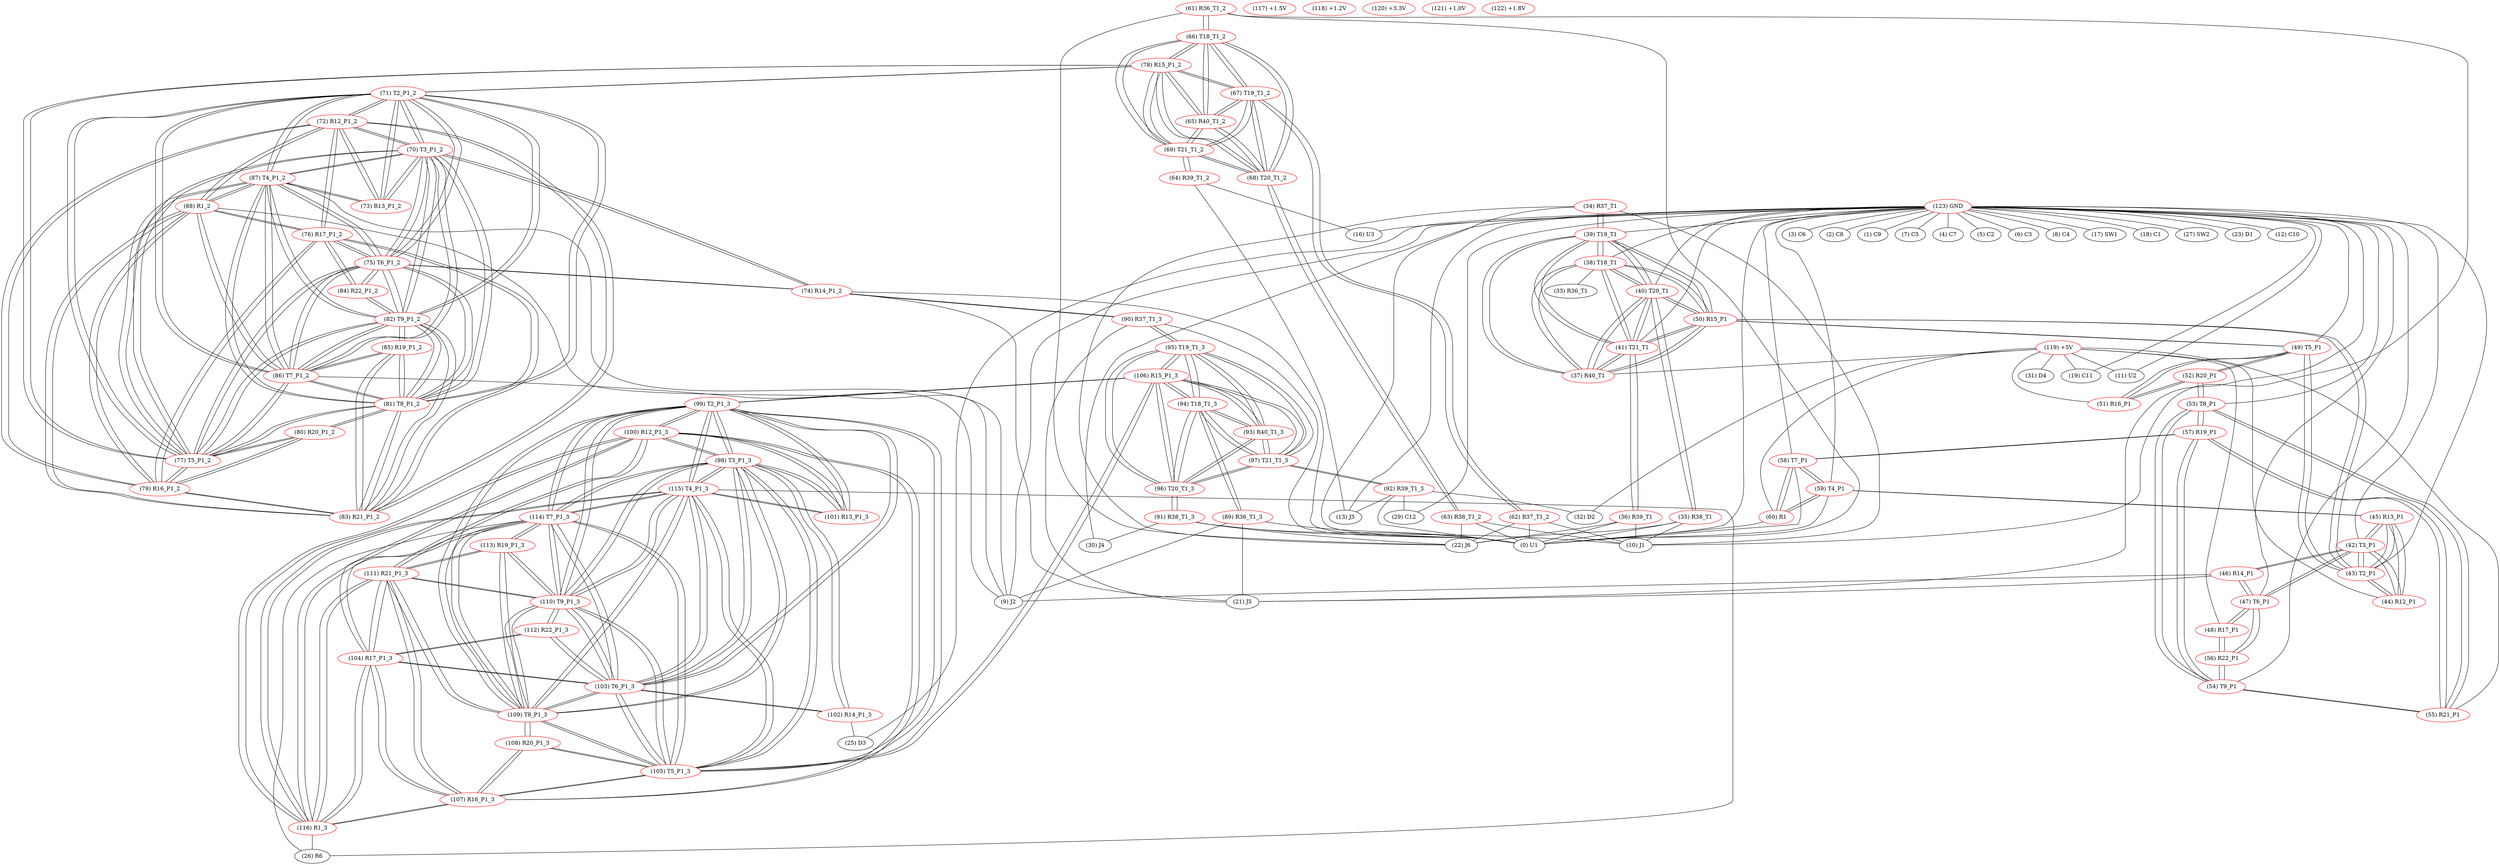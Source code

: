 graph {
	34 [label="(34) R37_T1" color=red]
	0 [label="(0) U1"]
	22 [label="(22) J6"]
	10 [label="(10) J1"]
	39 [label="(39) T19_T1"]
	35 [label="(35) R38_T1" color=red]
	10 [label="(10) J1"]
	22 [label="(22) J6"]
	0 [label="(0) U1"]
	40 [label="(40) T20_T1"]
	36 [label="(36) R39_T1" color=red]
	22 [label="(22) J6"]
	0 [label="(0) U1"]
	10 [label="(10) J1"]
	41 [label="(41) T21_T1"]
	37 [label="(37) R40_T1" color=red]
	50 [label="(50) R15_P1"]
	38 [label="(38) T18_T1"]
	41 [label="(41) T21_T1"]
	40 [label="(40) T20_T1"]
	39 [label="(39) T19_T1"]
	38 [label="(38) T18_T1" color=red]
	33 [label="(33) R36_T1"]
	50 [label="(50) R15_P1"]
	41 [label="(41) T21_T1"]
	40 [label="(40) T20_T1"]
	39 [label="(39) T19_T1"]
	37 [label="(37) R40_T1"]
	39 [label="(39) T19_T1" color=red]
	34 [label="(34) R37_T1"]
	50 [label="(50) R15_P1"]
	38 [label="(38) T18_T1"]
	41 [label="(41) T21_T1"]
	40 [label="(40) T20_T1"]
	37 [label="(37) R40_T1"]
	40 [label="(40) T20_T1" color=red]
	35 [label="(35) R38_T1"]
	50 [label="(50) R15_P1"]
	38 [label="(38) T18_T1"]
	41 [label="(41) T21_T1"]
	39 [label="(39) T19_T1"]
	37 [label="(37) R40_T1"]
	41 [label="(41) T21_T1" color=red]
	36 [label="(36) R39_T1"]
	50 [label="(50) R15_P1"]
	38 [label="(38) T18_T1"]
	40 [label="(40) T20_T1"]
	39 [label="(39) T19_T1"]
	37 [label="(37) R40_T1"]
	42 [label="(42) T3_P1" color=red]
	46 [label="(46) R14_P1"]
	47 [label="(47) T6_P1"]
	45 [label="(45) R13_P1"]
	44 [label="(44) R12_P1"]
	43 [label="(43) T2_P1"]
	43 [label="(43) T2_P1" color=red]
	45 [label="(45) R13_P1"]
	42 [label="(42) T3_P1"]
	44 [label="(44) R12_P1"]
	49 [label="(49) T5_P1"]
	50 [label="(50) R15_P1"]
	44 [label="(44) R12_P1" color=red]
	45 [label="(45) R13_P1"]
	42 [label="(42) T3_P1"]
	43 [label="(43) T2_P1"]
	45 [label="(45) R13_P1" color=red]
	59 [label="(59) T4_P1"]
	42 [label="(42) T3_P1"]
	44 [label="(44) R12_P1"]
	43 [label="(43) T2_P1"]
	46 [label="(46) R14_P1" color=red]
	21 [label="(21) J5"]
	9 [label="(9) J2"]
	42 [label="(42) T3_P1"]
	47 [label="(47) T6_P1"]
	47 [label="(47) T6_P1" color=red]
	46 [label="(46) R14_P1"]
	42 [label="(42) T3_P1"]
	56 [label="(56) R22_P1"]
	48 [label="(48) R17_P1"]
	48 [label="(48) R17_P1" color=red]
	56 [label="(56) R22_P1"]
	47 [label="(47) T6_P1"]
	49 [label="(49) T5_P1" color=red]
	43 [label="(43) T2_P1"]
	50 [label="(50) R15_P1"]
	51 [label="(51) R16_P1"]
	52 [label="(52) R20_P1"]
	50 [label="(50) R15_P1" color=red]
	38 [label="(38) T18_T1"]
	41 [label="(41) T21_T1"]
	40 [label="(40) T20_T1"]
	39 [label="(39) T19_T1"]
	37 [label="(37) R40_T1"]
	43 [label="(43) T2_P1"]
	49 [label="(49) T5_P1"]
	51 [label="(51) R16_P1" color=red]
	49 [label="(49) T5_P1"]
	52 [label="(52) R20_P1"]
	52 [label="(52) R20_P1" color=red]
	53 [label="(53) T8_P1"]
	51 [label="(51) R16_P1"]
	49 [label="(49) T5_P1"]
	53 [label="(53) T8_P1" color=red]
	54 [label="(54) T9_P1"]
	55 [label="(55) R21_P1"]
	57 [label="(57) R19_P1"]
	52 [label="(52) R20_P1"]
	54 [label="(54) T9_P1" color=red]
	56 [label="(56) R22_P1"]
	55 [label="(55) R21_P1"]
	53 [label="(53) T8_P1"]
	57 [label="(57) R19_P1"]
	55 [label="(55) R21_P1" color=red]
	54 [label="(54) T9_P1"]
	53 [label="(53) T8_P1"]
	57 [label="(57) R19_P1"]
	56 [label="(56) R22_P1" color=red]
	54 [label="(54) T9_P1"]
	47 [label="(47) T6_P1"]
	48 [label="(48) R17_P1"]
	57 [label="(57) R19_P1" color=red]
	54 [label="(54) T9_P1"]
	55 [label="(55) R21_P1"]
	53 [label="(53) T8_P1"]
	58 [label="(58) T7_P1"]
	58 [label="(58) T7_P1" color=red]
	60 [label="(60) R1"]
	59 [label="(59) T4_P1"]
	0 [label="(0) U1"]
	57 [label="(57) R19_P1"]
	59 [label="(59) T4_P1" color=red]
	45 [label="(45) R13_P1"]
	60 [label="(60) R1"]
	58 [label="(58) T7_P1"]
	0 [label="(0) U1"]
	60 [label="(60) R1" color=red]
	59 [label="(59) T4_P1"]
	58 [label="(58) T7_P1"]
	0 [label="(0) U1"]
	61 [label="(61) R36_T1_2" color=red]
	10 [label="(10) J1"]
	22 [label="(22) J6"]
	0 [label="(0) U1"]
	66 [label="(66) T18_T1_2"]
	62 [label="(62) R37_T1_2" color=red]
	22 [label="(22) J6"]
	10 [label="(10) J1"]
	0 [label="(0) U1"]
	67 [label="(67) T19_T1_2"]
	63 [label="(63) R38_T1_2" color=red]
	0 [label="(0) U1"]
	22 [label="(22) J6"]
	10 [label="(10) J1"]
	68 [label="(68) T20_T1_2"]
	64 [label="(64) R39_T1_2" color=red]
	13 [label="(13) J3"]
	16 [label="(16) U3"]
	69 [label="(69) T21_T1_2"]
	65 [label="(65) R40_T1_2" color=red]
	78 [label="(78) R15_P1_2"]
	66 [label="(66) T18_T1_2"]
	69 [label="(69) T21_T1_2"]
	68 [label="(68) T20_T1_2"]
	67 [label="(67) T19_T1_2"]
	66 [label="(66) T18_T1_2" color=red]
	68 [label="(68) T20_T1_2"]
	67 [label="(67) T19_T1_2"]
	69 [label="(69) T21_T1_2"]
	61 [label="(61) R36_T1_2"]
	78 [label="(78) R15_P1_2"]
	65 [label="(65) R40_T1_2"]
	67 [label="(67) T19_T1_2" color=red]
	68 [label="(68) T20_T1_2"]
	66 [label="(66) T18_T1_2"]
	69 [label="(69) T21_T1_2"]
	62 [label="(62) R37_T1_2"]
	78 [label="(78) R15_P1_2"]
	65 [label="(65) R40_T1_2"]
	68 [label="(68) T20_T1_2" color=red]
	67 [label="(67) T19_T1_2"]
	66 [label="(66) T18_T1_2"]
	69 [label="(69) T21_T1_2"]
	63 [label="(63) R38_T1_2"]
	78 [label="(78) R15_P1_2"]
	65 [label="(65) R40_T1_2"]
	69 [label="(69) T21_T1_2" color=red]
	68 [label="(68) T20_T1_2"]
	67 [label="(67) T19_T1_2"]
	66 [label="(66) T18_T1_2"]
	64 [label="(64) R39_T1_2"]
	78 [label="(78) R15_P1_2"]
	65 [label="(65) R40_T1_2"]
	70 [label="(70) T3_P1_2" color=red]
	87 [label="(87) T4_P1_2"]
	86 [label="(86) T7_P1_2"]
	77 [label="(77) T5_P1_2"]
	82 [label="(82) T9_P1_2"]
	81 [label="(81) T8_P1_2"]
	75 [label="(75) T6_P1_2"]
	71 [label="(71) T2_P1_2"]
	74 [label="(74) R14_P1_2"]
	73 [label="(73) R13_P1_2"]
	72 [label="(72) R12_P1_2"]
	71 [label="(71) T2_P1_2" color=red]
	70 [label="(70) T3_P1_2"]
	87 [label="(87) T4_P1_2"]
	86 [label="(86) T7_P1_2"]
	77 [label="(77) T5_P1_2"]
	82 [label="(82) T9_P1_2"]
	81 [label="(81) T8_P1_2"]
	75 [label="(75) T6_P1_2"]
	73 [label="(73) R13_P1_2"]
	72 [label="(72) R12_P1_2"]
	78 [label="(78) R15_P1_2"]
	72 [label="(72) R12_P1_2" color=red]
	83 [label="(83) R21_P1_2"]
	79 [label="(79) R16_P1_2"]
	76 [label="(76) R17_P1_2"]
	88 [label="(88) R1_2"]
	73 [label="(73) R13_P1_2"]
	70 [label="(70) T3_P1_2"]
	71 [label="(71) T2_P1_2"]
	73 [label="(73) R13_P1_2" color=red]
	87 [label="(87) T4_P1_2"]
	70 [label="(70) T3_P1_2"]
	72 [label="(72) R12_P1_2"]
	71 [label="(71) T2_P1_2"]
	74 [label="(74) R14_P1_2" color=red]
	21 [label="(21) J5"]
	0 [label="(0) U1"]
	90 [label="(90) R37_T1_3"]
	70 [label="(70) T3_P1_2"]
	75 [label="(75) T6_P1_2"]
	75 [label="(75) T6_P1_2" color=red]
	70 [label="(70) T3_P1_2"]
	87 [label="(87) T4_P1_2"]
	86 [label="(86) T7_P1_2"]
	77 [label="(77) T5_P1_2"]
	82 [label="(82) T9_P1_2"]
	81 [label="(81) T8_P1_2"]
	71 [label="(71) T2_P1_2"]
	74 [label="(74) R14_P1_2"]
	84 [label="(84) R22_P1_2"]
	76 [label="(76) R17_P1_2"]
	76 [label="(76) R17_P1_2" color=red]
	83 [label="(83) R21_P1_2"]
	79 [label="(79) R16_P1_2"]
	72 [label="(72) R12_P1_2"]
	88 [label="(88) R1_2"]
	84 [label="(84) R22_P1_2"]
	75 [label="(75) T6_P1_2"]
	77 [label="(77) T5_P1_2" color=red]
	70 [label="(70) T3_P1_2"]
	87 [label="(87) T4_P1_2"]
	86 [label="(86) T7_P1_2"]
	82 [label="(82) T9_P1_2"]
	81 [label="(81) T8_P1_2"]
	75 [label="(75) T6_P1_2"]
	71 [label="(71) T2_P1_2"]
	78 [label="(78) R15_P1_2"]
	79 [label="(79) R16_P1_2"]
	80 [label="(80) R20_P1_2"]
	78 [label="(78) R15_P1_2" color=red]
	66 [label="(66) T18_T1_2"]
	69 [label="(69) T21_T1_2"]
	68 [label="(68) T20_T1_2"]
	67 [label="(67) T19_T1_2"]
	65 [label="(65) R40_T1_2"]
	71 [label="(71) T2_P1_2"]
	77 [label="(77) T5_P1_2"]
	79 [label="(79) R16_P1_2" color=red]
	83 [label="(83) R21_P1_2"]
	72 [label="(72) R12_P1_2"]
	76 [label="(76) R17_P1_2"]
	88 [label="(88) R1_2"]
	77 [label="(77) T5_P1_2"]
	80 [label="(80) R20_P1_2"]
	80 [label="(80) R20_P1_2" color=red]
	81 [label="(81) T8_P1_2"]
	79 [label="(79) R16_P1_2"]
	77 [label="(77) T5_P1_2"]
	81 [label="(81) T8_P1_2" color=red]
	70 [label="(70) T3_P1_2"]
	87 [label="(87) T4_P1_2"]
	86 [label="(86) T7_P1_2"]
	77 [label="(77) T5_P1_2"]
	82 [label="(82) T9_P1_2"]
	75 [label="(75) T6_P1_2"]
	71 [label="(71) T2_P1_2"]
	83 [label="(83) R21_P1_2"]
	85 [label="(85) R19_P1_2"]
	80 [label="(80) R20_P1_2"]
	82 [label="(82) T9_P1_2" color=red]
	84 [label="(84) R22_P1_2"]
	70 [label="(70) T3_P1_2"]
	87 [label="(87) T4_P1_2"]
	86 [label="(86) T7_P1_2"]
	77 [label="(77) T5_P1_2"]
	81 [label="(81) T8_P1_2"]
	75 [label="(75) T6_P1_2"]
	71 [label="(71) T2_P1_2"]
	83 [label="(83) R21_P1_2"]
	85 [label="(85) R19_P1_2"]
	83 [label="(83) R21_P1_2" color=red]
	79 [label="(79) R16_P1_2"]
	72 [label="(72) R12_P1_2"]
	76 [label="(76) R17_P1_2"]
	88 [label="(88) R1_2"]
	82 [label="(82) T9_P1_2"]
	81 [label="(81) T8_P1_2"]
	85 [label="(85) R19_P1_2"]
	84 [label="(84) R22_P1_2" color=red]
	82 [label="(82) T9_P1_2"]
	75 [label="(75) T6_P1_2"]
	76 [label="(76) R17_P1_2"]
	85 [label="(85) R19_P1_2" color=red]
	82 [label="(82) T9_P1_2"]
	83 [label="(83) R21_P1_2"]
	81 [label="(81) T8_P1_2"]
	86 [label="(86) T7_P1_2"]
	86 [label="(86) T7_P1_2" color=red]
	70 [label="(70) T3_P1_2"]
	87 [label="(87) T4_P1_2"]
	77 [label="(77) T5_P1_2"]
	82 [label="(82) T9_P1_2"]
	81 [label="(81) T8_P1_2"]
	75 [label="(75) T6_P1_2"]
	71 [label="(71) T2_P1_2"]
	88 [label="(88) R1_2"]
	9 [label="(9) J2"]
	85 [label="(85) R19_P1_2"]
	87 [label="(87) T4_P1_2" color=red]
	70 [label="(70) T3_P1_2"]
	86 [label="(86) T7_P1_2"]
	77 [label="(77) T5_P1_2"]
	82 [label="(82) T9_P1_2"]
	81 [label="(81) T8_P1_2"]
	75 [label="(75) T6_P1_2"]
	71 [label="(71) T2_P1_2"]
	73 [label="(73) R13_P1_2"]
	88 [label="(88) R1_2"]
	9 [label="(9) J2"]
	88 [label="(88) R1_2" color=red]
	87 [label="(87) T4_P1_2"]
	86 [label="(86) T7_P1_2"]
	9 [label="(9) J2"]
	83 [label="(83) R21_P1_2"]
	79 [label="(79) R16_P1_2"]
	72 [label="(72) R12_P1_2"]
	76 [label="(76) R17_P1_2"]
	89 [label="(89) R36_T1_3" color=red]
	9 [label="(9) J2"]
	21 [label="(21) J5"]
	0 [label="(0) U1"]
	94 [label="(94) T18_T1_3"]
	90 [label="(90) R37_T1_3" color=red]
	74 [label="(74) R14_P1_2"]
	21 [label="(21) J5"]
	0 [label="(0) U1"]
	95 [label="(95) T19_T1_3"]
	91 [label="(91) R38_T1_3" color=red]
	22 [label="(22) J6"]
	30 [label="(30) J4"]
	10 [label="(10) J1"]
	0 [label="(0) U1"]
	96 [label="(96) T20_T1_3"]
	92 [label="(92) R39_T1_3" color=red]
	0 [label="(0) U1"]
	13 [label="(13) J3"]
	32 [label="(32) D2"]
	29 [label="(29) C12"]
	97 [label="(97) T21_T1_3"]
	93 [label="(93) R40_T1_3" color=red]
	106 [label="(106) R15_P1_3"]
	94 [label="(94) T18_T1_3"]
	97 [label="(97) T21_T1_3"]
	96 [label="(96) T20_T1_3"]
	95 [label="(95) T19_T1_3"]
	94 [label="(94) T18_T1_3" color=red]
	96 [label="(96) T20_T1_3"]
	95 [label="(95) T19_T1_3"]
	97 [label="(97) T21_T1_3"]
	89 [label="(89) R36_T1_3"]
	106 [label="(106) R15_P1_3"]
	93 [label="(93) R40_T1_3"]
	95 [label="(95) T19_T1_3" color=red]
	96 [label="(96) T20_T1_3"]
	94 [label="(94) T18_T1_3"]
	97 [label="(97) T21_T1_3"]
	90 [label="(90) R37_T1_3"]
	106 [label="(106) R15_P1_3"]
	93 [label="(93) R40_T1_3"]
	96 [label="(96) T20_T1_3" color=red]
	95 [label="(95) T19_T1_3"]
	94 [label="(94) T18_T1_3"]
	97 [label="(97) T21_T1_3"]
	91 [label="(91) R38_T1_3"]
	106 [label="(106) R15_P1_3"]
	93 [label="(93) R40_T1_3"]
	97 [label="(97) T21_T1_3" color=red]
	96 [label="(96) T20_T1_3"]
	95 [label="(95) T19_T1_3"]
	94 [label="(94) T18_T1_3"]
	92 [label="(92) R39_T1_3"]
	106 [label="(106) R15_P1_3"]
	93 [label="(93) R40_T1_3"]
	98 [label="(98) T3_P1_3" color=red]
	115 [label="(115) T4_P1_3"]
	114 [label="(114) T7_P1_3"]
	105 [label="(105) T5_P1_3"]
	110 [label="(110) T9_P1_3"]
	109 [label="(109) T8_P1_3"]
	103 [label="(103) T6_P1_3"]
	99 [label="(99) T2_P1_3"]
	102 [label="(102) R14_P1_3"]
	101 [label="(101) R13_P1_3"]
	100 [label="(100) R12_P1_3"]
	99 [label="(99) T2_P1_3" color=red]
	98 [label="(98) T3_P1_3"]
	115 [label="(115) T4_P1_3"]
	114 [label="(114) T7_P1_3"]
	105 [label="(105) T5_P1_3"]
	110 [label="(110) T9_P1_3"]
	109 [label="(109) T8_P1_3"]
	103 [label="(103) T6_P1_3"]
	101 [label="(101) R13_P1_3"]
	100 [label="(100) R12_P1_3"]
	106 [label="(106) R15_P1_3"]
	100 [label="(100) R12_P1_3" color=red]
	111 [label="(111) R21_P1_3"]
	107 [label="(107) R16_P1_3"]
	104 [label="(104) R17_P1_3"]
	116 [label="(116) R1_3"]
	101 [label="(101) R13_P1_3"]
	98 [label="(98) T3_P1_3"]
	99 [label="(99) T2_P1_3"]
	101 [label="(101) R13_P1_3" color=red]
	115 [label="(115) T4_P1_3"]
	98 [label="(98) T3_P1_3"]
	100 [label="(100) R12_P1_3"]
	99 [label="(99) T2_P1_3"]
	102 [label="(102) R14_P1_3" color=red]
	25 [label="(25) D3"]
	98 [label="(98) T3_P1_3"]
	103 [label="(103) T6_P1_3"]
	103 [label="(103) T6_P1_3" color=red]
	98 [label="(98) T3_P1_3"]
	115 [label="(115) T4_P1_3"]
	114 [label="(114) T7_P1_3"]
	105 [label="(105) T5_P1_3"]
	110 [label="(110) T9_P1_3"]
	109 [label="(109) T8_P1_3"]
	99 [label="(99) T2_P1_3"]
	102 [label="(102) R14_P1_3"]
	112 [label="(112) R22_P1_3"]
	104 [label="(104) R17_P1_3"]
	104 [label="(104) R17_P1_3" color=red]
	111 [label="(111) R21_P1_3"]
	107 [label="(107) R16_P1_3"]
	100 [label="(100) R12_P1_3"]
	116 [label="(116) R1_3"]
	112 [label="(112) R22_P1_3"]
	103 [label="(103) T6_P1_3"]
	105 [label="(105) T5_P1_3" color=red]
	98 [label="(98) T3_P1_3"]
	115 [label="(115) T4_P1_3"]
	114 [label="(114) T7_P1_3"]
	110 [label="(110) T9_P1_3"]
	109 [label="(109) T8_P1_3"]
	103 [label="(103) T6_P1_3"]
	99 [label="(99) T2_P1_3"]
	106 [label="(106) R15_P1_3"]
	107 [label="(107) R16_P1_3"]
	108 [label="(108) R20_P1_3"]
	106 [label="(106) R15_P1_3" color=red]
	94 [label="(94) T18_T1_3"]
	97 [label="(97) T21_T1_3"]
	96 [label="(96) T20_T1_3"]
	95 [label="(95) T19_T1_3"]
	93 [label="(93) R40_T1_3"]
	99 [label="(99) T2_P1_3"]
	105 [label="(105) T5_P1_3"]
	107 [label="(107) R16_P1_3" color=red]
	111 [label="(111) R21_P1_3"]
	100 [label="(100) R12_P1_3"]
	104 [label="(104) R17_P1_3"]
	116 [label="(116) R1_3"]
	105 [label="(105) T5_P1_3"]
	108 [label="(108) R20_P1_3"]
	108 [label="(108) R20_P1_3" color=red]
	109 [label="(109) T8_P1_3"]
	107 [label="(107) R16_P1_3"]
	105 [label="(105) T5_P1_3"]
	109 [label="(109) T8_P1_3" color=red]
	98 [label="(98) T3_P1_3"]
	115 [label="(115) T4_P1_3"]
	114 [label="(114) T7_P1_3"]
	105 [label="(105) T5_P1_3"]
	110 [label="(110) T9_P1_3"]
	103 [label="(103) T6_P1_3"]
	99 [label="(99) T2_P1_3"]
	111 [label="(111) R21_P1_3"]
	113 [label="(113) R19_P1_3"]
	108 [label="(108) R20_P1_3"]
	110 [label="(110) T9_P1_3" color=red]
	112 [label="(112) R22_P1_3"]
	98 [label="(98) T3_P1_3"]
	115 [label="(115) T4_P1_3"]
	114 [label="(114) T7_P1_3"]
	105 [label="(105) T5_P1_3"]
	109 [label="(109) T8_P1_3"]
	103 [label="(103) T6_P1_3"]
	99 [label="(99) T2_P1_3"]
	111 [label="(111) R21_P1_3"]
	113 [label="(113) R19_P1_3"]
	111 [label="(111) R21_P1_3" color=red]
	107 [label="(107) R16_P1_3"]
	100 [label="(100) R12_P1_3"]
	104 [label="(104) R17_P1_3"]
	116 [label="(116) R1_3"]
	110 [label="(110) T9_P1_3"]
	109 [label="(109) T8_P1_3"]
	113 [label="(113) R19_P1_3"]
	112 [label="(112) R22_P1_3" color=red]
	110 [label="(110) T9_P1_3"]
	103 [label="(103) T6_P1_3"]
	104 [label="(104) R17_P1_3"]
	113 [label="(113) R19_P1_3" color=red]
	110 [label="(110) T9_P1_3"]
	111 [label="(111) R21_P1_3"]
	109 [label="(109) T8_P1_3"]
	114 [label="(114) T7_P1_3"]
	114 [label="(114) T7_P1_3" color=red]
	98 [label="(98) T3_P1_3"]
	115 [label="(115) T4_P1_3"]
	105 [label="(105) T5_P1_3"]
	110 [label="(110) T9_P1_3"]
	109 [label="(109) T8_P1_3"]
	103 [label="(103) T6_P1_3"]
	99 [label="(99) T2_P1_3"]
	116 [label="(116) R1_3"]
	26 [label="(26) R6"]
	113 [label="(113) R19_P1_3"]
	115 [label="(115) T4_P1_3" color=red]
	98 [label="(98) T3_P1_3"]
	114 [label="(114) T7_P1_3"]
	105 [label="(105) T5_P1_3"]
	110 [label="(110) T9_P1_3"]
	109 [label="(109) T8_P1_3"]
	103 [label="(103) T6_P1_3"]
	99 [label="(99) T2_P1_3"]
	101 [label="(101) R13_P1_3"]
	116 [label="(116) R1_3"]
	26 [label="(26) R6"]
	116 [label="(116) R1_3" color=red]
	115 [label="(115) T4_P1_3"]
	114 [label="(114) T7_P1_3"]
	26 [label="(26) R6"]
	111 [label="(111) R21_P1_3"]
	107 [label="(107) R16_P1_3"]
	100 [label="(100) R12_P1_3"]
	104 [label="(104) R17_P1_3"]
	117 [label="(117) +1.5V" color=red]
	118 [label="(118) +1.2V" color=red]
	119 [label="(119) +5V" color=red]
	19 [label="(19) C11"]
	32 [label="(32) D2"]
	31 [label="(31) D4"]
	11 [label="(11) U2"]
	37 [label="(37) R40_T1"]
	55 [label="(55) R21_P1"]
	51 [label="(51) R16_P1"]
	44 [label="(44) R12_P1"]
	48 [label="(48) R17_P1"]
	60 [label="(60) R1"]
	120 [label="(120) +3.3V" color=red]
	121 [label="(121) +1.0V" color=red]
	122 [label="(122) +1.8V" color=red]
	123 [label="(123) GND" color=red]
	3 [label="(3) C6"]
	2 [label="(2) C8"]
	1 [label="(1) C9"]
	21 [label="(21) J5"]
	7 [label="(7) C5"]
	0 [label="(0) U1"]
	4 [label="(4) C7"]
	5 [label="(5) C2"]
	6 [label="(6) C3"]
	8 [label="(8) C4"]
	25 [label="(25) D3"]
	29 [label="(29) C12"]
	30 [label="(30) J4"]
	17 [label="(17) SW1"]
	18 [label="(18) C1"]
	19 [label="(19) C11"]
	9 [label="(9) J2"]
	27 [label="(27) SW2"]
	23 [label="(23) D1"]
	13 [label="(13) J3"]
	11 [label="(11) U2"]
	16 [label="(16) U3"]
	12 [label="(12) C10"]
	40 [label="(40) T20_T1"]
	39 [label="(39) T19_T1"]
	38 [label="(38) T18_T1"]
	41 [label="(41) T21_T1"]
	42 [label="(42) T3_P1"]
	59 [label="(59) T4_P1"]
	58 [label="(58) T7_P1"]
	49 [label="(49) T5_P1"]
	54 [label="(54) T9_P1"]
	53 [label="(53) T8_P1"]
	47 [label="(47) T6_P1"]
	43 [label="(43) T2_P1"]
	34 -- 0
	34 -- 22
	34 -- 10
	34 -- 39
	35 -- 10
	35 -- 22
	35 -- 0
	35 -- 40
	36 -- 22
	36 -- 0
	36 -- 10
	36 -- 41
	37 -- 50
	37 -- 38
	37 -- 41
	37 -- 40
	37 -- 39
	38 -- 33
	38 -- 50
	38 -- 41
	38 -- 40
	38 -- 39
	38 -- 37
	39 -- 34
	39 -- 50
	39 -- 38
	39 -- 41
	39 -- 40
	39 -- 37
	40 -- 35
	40 -- 50
	40 -- 38
	40 -- 41
	40 -- 39
	40 -- 37
	41 -- 36
	41 -- 50
	41 -- 38
	41 -- 40
	41 -- 39
	41 -- 37
	42 -- 46
	42 -- 47
	42 -- 45
	42 -- 44
	42 -- 43
	43 -- 45
	43 -- 42
	43 -- 44
	43 -- 49
	43 -- 50
	44 -- 45
	44 -- 42
	44 -- 43
	45 -- 59
	45 -- 42
	45 -- 44
	45 -- 43
	46 -- 21
	46 -- 9
	46 -- 42
	46 -- 47
	47 -- 46
	47 -- 42
	47 -- 56
	47 -- 48
	48 -- 56
	48 -- 47
	49 -- 43
	49 -- 50
	49 -- 51
	49 -- 52
	50 -- 38
	50 -- 41
	50 -- 40
	50 -- 39
	50 -- 37
	50 -- 43
	50 -- 49
	51 -- 49
	51 -- 52
	52 -- 53
	52 -- 51
	52 -- 49
	53 -- 54
	53 -- 55
	53 -- 57
	53 -- 52
	54 -- 56
	54 -- 55
	54 -- 53
	54 -- 57
	55 -- 54
	55 -- 53
	55 -- 57
	56 -- 54
	56 -- 47
	56 -- 48
	57 -- 54
	57 -- 55
	57 -- 53
	57 -- 58
	58 -- 60
	58 -- 59
	58 -- 0
	58 -- 57
	59 -- 45
	59 -- 60
	59 -- 58
	59 -- 0
	60 -- 59
	60 -- 58
	60 -- 0
	61 -- 10
	61 -- 22
	61 -- 0
	61 -- 66
	62 -- 22
	62 -- 10
	62 -- 0
	62 -- 67
	63 -- 0
	63 -- 22
	63 -- 10
	63 -- 68
	64 -- 13
	64 -- 16
	64 -- 69
	65 -- 78
	65 -- 66
	65 -- 69
	65 -- 68
	65 -- 67
	66 -- 68
	66 -- 67
	66 -- 69
	66 -- 61
	66 -- 78
	66 -- 65
	67 -- 68
	67 -- 66
	67 -- 69
	67 -- 62
	67 -- 78
	67 -- 65
	68 -- 67
	68 -- 66
	68 -- 69
	68 -- 63
	68 -- 78
	68 -- 65
	69 -- 68
	69 -- 67
	69 -- 66
	69 -- 64
	69 -- 78
	69 -- 65
	70 -- 87
	70 -- 86
	70 -- 77
	70 -- 82
	70 -- 81
	70 -- 75
	70 -- 71
	70 -- 74
	70 -- 73
	70 -- 72
	71 -- 70
	71 -- 87
	71 -- 86
	71 -- 77
	71 -- 82
	71 -- 81
	71 -- 75
	71 -- 73
	71 -- 72
	71 -- 78
	72 -- 83
	72 -- 79
	72 -- 76
	72 -- 88
	72 -- 73
	72 -- 70
	72 -- 71
	73 -- 87
	73 -- 70
	73 -- 72
	73 -- 71
	74 -- 21
	74 -- 0
	74 -- 90
	74 -- 70
	74 -- 75
	75 -- 70
	75 -- 87
	75 -- 86
	75 -- 77
	75 -- 82
	75 -- 81
	75 -- 71
	75 -- 74
	75 -- 84
	75 -- 76
	76 -- 83
	76 -- 79
	76 -- 72
	76 -- 88
	76 -- 84
	76 -- 75
	77 -- 70
	77 -- 87
	77 -- 86
	77 -- 82
	77 -- 81
	77 -- 75
	77 -- 71
	77 -- 78
	77 -- 79
	77 -- 80
	78 -- 66
	78 -- 69
	78 -- 68
	78 -- 67
	78 -- 65
	78 -- 71
	78 -- 77
	79 -- 83
	79 -- 72
	79 -- 76
	79 -- 88
	79 -- 77
	79 -- 80
	80 -- 81
	80 -- 79
	80 -- 77
	81 -- 70
	81 -- 87
	81 -- 86
	81 -- 77
	81 -- 82
	81 -- 75
	81 -- 71
	81 -- 83
	81 -- 85
	81 -- 80
	82 -- 84
	82 -- 70
	82 -- 87
	82 -- 86
	82 -- 77
	82 -- 81
	82 -- 75
	82 -- 71
	82 -- 83
	82 -- 85
	83 -- 79
	83 -- 72
	83 -- 76
	83 -- 88
	83 -- 82
	83 -- 81
	83 -- 85
	84 -- 82
	84 -- 75
	84 -- 76
	85 -- 82
	85 -- 83
	85 -- 81
	85 -- 86
	86 -- 70
	86 -- 87
	86 -- 77
	86 -- 82
	86 -- 81
	86 -- 75
	86 -- 71
	86 -- 88
	86 -- 9
	86 -- 85
	87 -- 70
	87 -- 86
	87 -- 77
	87 -- 82
	87 -- 81
	87 -- 75
	87 -- 71
	87 -- 73
	87 -- 88
	87 -- 9
	88 -- 87
	88 -- 86
	88 -- 9
	88 -- 83
	88 -- 79
	88 -- 72
	88 -- 76
	89 -- 9
	89 -- 21
	89 -- 0
	89 -- 94
	90 -- 74
	90 -- 21
	90 -- 0
	90 -- 95
	91 -- 22
	91 -- 30
	91 -- 10
	91 -- 0
	91 -- 96
	92 -- 0
	92 -- 13
	92 -- 32
	92 -- 29
	92 -- 97
	93 -- 106
	93 -- 94
	93 -- 97
	93 -- 96
	93 -- 95
	94 -- 96
	94 -- 95
	94 -- 97
	94 -- 89
	94 -- 106
	94 -- 93
	95 -- 96
	95 -- 94
	95 -- 97
	95 -- 90
	95 -- 106
	95 -- 93
	96 -- 95
	96 -- 94
	96 -- 97
	96 -- 91
	96 -- 106
	96 -- 93
	97 -- 96
	97 -- 95
	97 -- 94
	97 -- 92
	97 -- 106
	97 -- 93
	98 -- 115
	98 -- 114
	98 -- 105
	98 -- 110
	98 -- 109
	98 -- 103
	98 -- 99
	98 -- 102
	98 -- 101
	98 -- 100
	99 -- 98
	99 -- 115
	99 -- 114
	99 -- 105
	99 -- 110
	99 -- 109
	99 -- 103
	99 -- 101
	99 -- 100
	99 -- 106
	100 -- 111
	100 -- 107
	100 -- 104
	100 -- 116
	100 -- 101
	100 -- 98
	100 -- 99
	101 -- 115
	101 -- 98
	101 -- 100
	101 -- 99
	102 -- 25
	102 -- 98
	102 -- 103
	103 -- 98
	103 -- 115
	103 -- 114
	103 -- 105
	103 -- 110
	103 -- 109
	103 -- 99
	103 -- 102
	103 -- 112
	103 -- 104
	104 -- 111
	104 -- 107
	104 -- 100
	104 -- 116
	104 -- 112
	104 -- 103
	105 -- 98
	105 -- 115
	105 -- 114
	105 -- 110
	105 -- 109
	105 -- 103
	105 -- 99
	105 -- 106
	105 -- 107
	105 -- 108
	106 -- 94
	106 -- 97
	106 -- 96
	106 -- 95
	106 -- 93
	106 -- 99
	106 -- 105
	107 -- 111
	107 -- 100
	107 -- 104
	107 -- 116
	107 -- 105
	107 -- 108
	108 -- 109
	108 -- 107
	108 -- 105
	109 -- 98
	109 -- 115
	109 -- 114
	109 -- 105
	109 -- 110
	109 -- 103
	109 -- 99
	109 -- 111
	109 -- 113
	109 -- 108
	110 -- 112
	110 -- 98
	110 -- 115
	110 -- 114
	110 -- 105
	110 -- 109
	110 -- 103
	110 -- 99
	110 -- 111
	110 -- 113
	111 -- 107
	111 -- 100
	111 -- 104
	111 -- 116
	111 -- 110
	111 -- 109
	111 -- 113
	112 -- 110
	112 -- 103
	112 -- 104
	113 -- 110
	113 -- 111
	113 -- 109
	113 -- 114
	114 -- 98
	114 -- 115
	114 -- 105
	114 -- 110
	114 -- 109
	114 -- 103
	114 -- 99
	114 -- 116
	114 -- 26
	114 -- 113
	115 -- 98
	115 -- 114
	115 -- 105
	115 -- 110
	115 -- 109
	115 -- 103
	115 -- 99
	115 -- 101
	115 -- 116
	115 -- 26
	116 -- 115
	116 -- 114
	116 -- 26
	116 -- 111
	116 -- 107
	116 -- 100
	116 -- 104
	119 -- 19
	119 -- 32
	119 -- 31
	119 -- 11
	119 -- 37
	119 -- 55
	119 -- 51
	119 -- 44
	119 -- 48
	119 -- 60
	123 -- 3
	123 -- 2
	123 -- 1
	123 -- 21
	123 -- 7
	123 -- 0
	123 -- 4
	123 -- 5
	123 -- 6
	123 -- 8
	123 -- 25
	123 -- 29
	123 -- 30
	123 -- 17
	123 -- 18
	123 -- 19
	123 -- 9
	123 -- 27
	123 -- 23
	123 -- 13
	123 -- 11
	123 -- 16
	123 -- 12
	123 -- 40
	123 -- 39
	123 -- 38
	123 -- 41
	123 -- 42
	123 -- 59
	123 -- 58
	123 -- 49
	123 -- 54
	123 -- 53
	123 -- 47
	123 -- 43
}